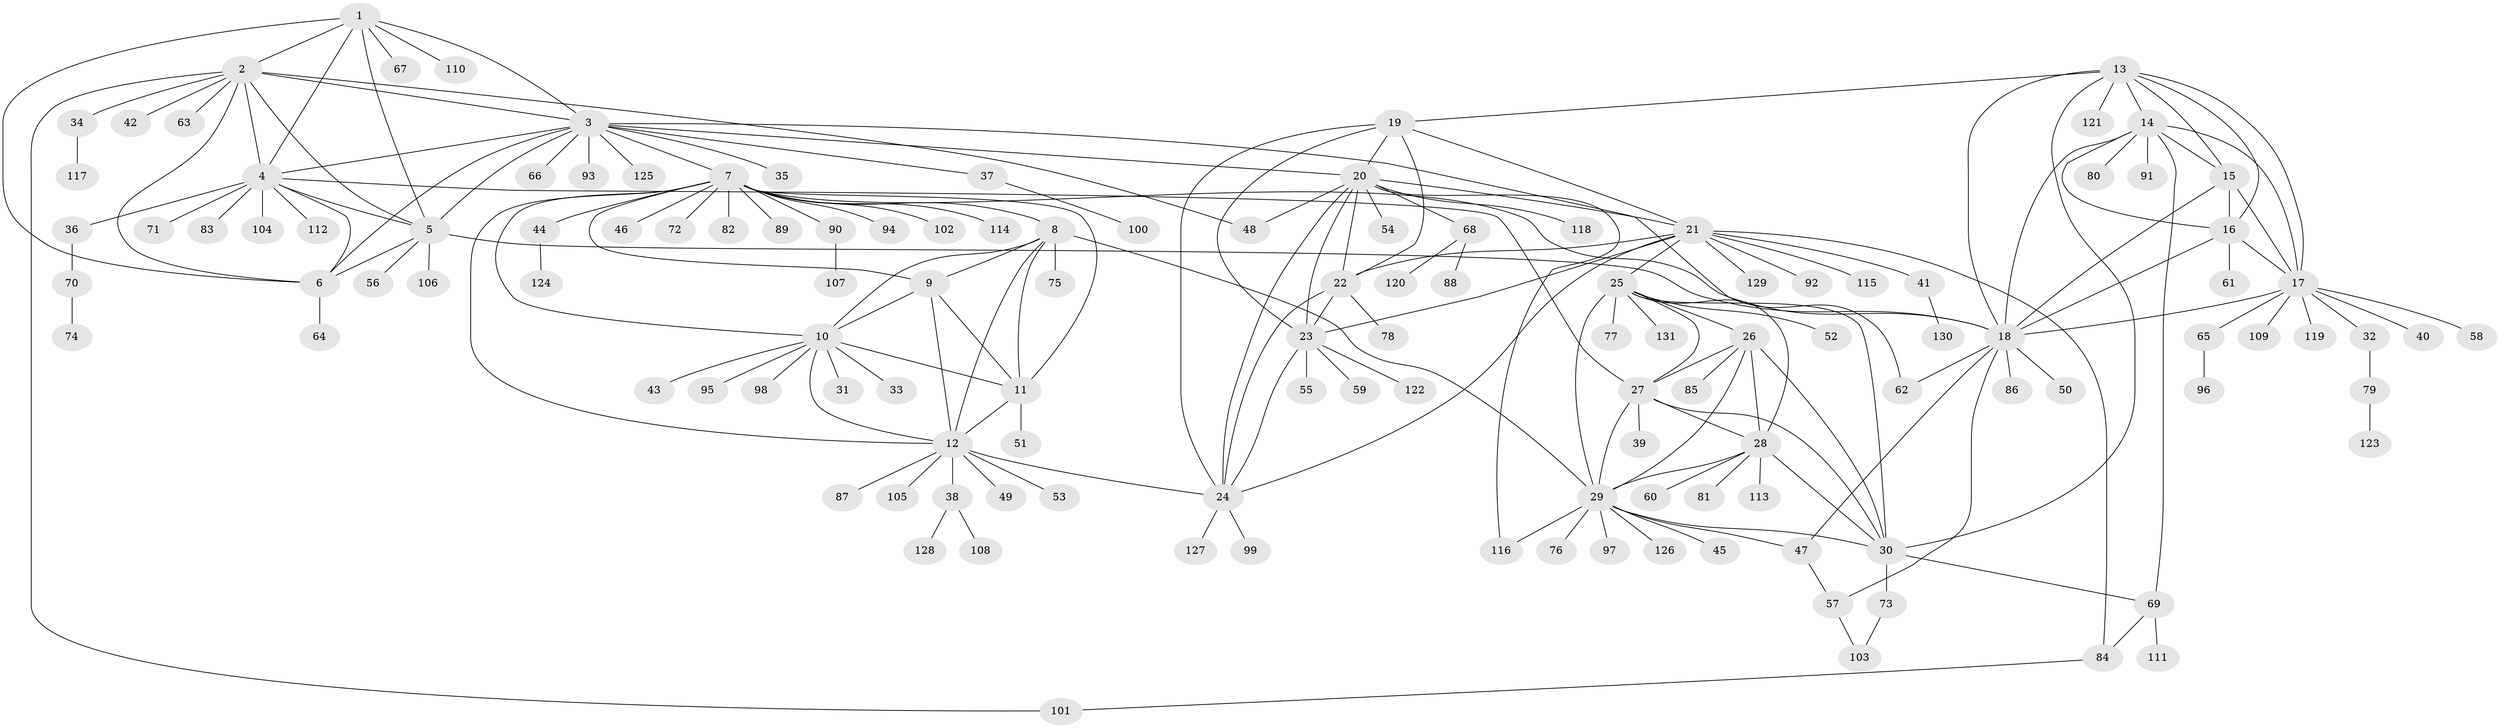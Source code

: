 // coarse degree distribution, {6: 0.04950495049504951, 9: 0.039603960396039604, 27: 0.009900990099009901, 10: 0.0594059405940594, 8: 0.019801980198019802, 5: 0.0594059405940594, 7: 0.019801980198019802, 4: 0.009900990099009901, 1: 0.6138613861386139, 2: 0.10891089108910891, 3: 0.009900990099009901}
// Generated by graph-tools (version 1.1) at 2025/52/02/27/25 19:52:19]
// undirected, 131 vertices, 195 edges
graph export_dot {
graph [start="1"]
  node [color=gray90,style=filled];
  1;
  2;
  3;
  4;
  5;
  6;
  7;
  8;
  9;
  10;
  11;
  12;
  13;
  14;
  15;
  16;
  17;
  18;
  19;
  20;
  21;
  22;
  23;
  24;
  25;
  26;
  27;
  28;
  29;
  30;
  31;
  32;
  33;
  34;
  35;
  36;
  37;
  38;
  39;
  40;
  41;
  42;
  43;
  44;
  45;
  46;
  47;
  48;
  49;
  50;
  51;
  52;
  53;
  54;
  55;
  56;
  57;
  58;
  59;
  60;
  61;
  62;
  63;
  64;
  65;
  66;
  67;
  68;
  69;
  70;
  71;
  72;
  73;
  74;
  75;
  76;
  77;
  78;
  79;
  80;
  81;
  82;
  83;
  84;
  85;
  86;
  87;
  88;
  89;
  90;
  91;
  92;
  93;
  94;
  95;
  96;
  97;
  98;
  99;
  100;
  101;
  102;
  103;
  104;
  105;
  106;
  107;
  108;
  109;
  110;
  111;
  112;
  113;
  114;
  115;
  116;
  117;
  118;
  119;
  120;
  121;
  122;
  123;
  124;
  125;
  126;
  127;
  128;
  129;
  130;
  131;
  1 -- 2;
  1 -- 3;
  1 -- 4;
  1 -- 5;
  1 -- 6;
  1 -- 67;
  1 -- 110;
  2 -- 3;
  2 -- 4;
  2 -- 5;
  2 -- 6;
  2 -- 34;
  2 -- 42;
  2 -- 48;
  2 -- 63;
  2 -- 101;
  3 -- 4;
  3 -- 5;
  3 -- 6;
  3 -- 7;
  3 -- 20;
  3 -- 35;
  3 -- 37;
  3 -- 62;
  3 -- 66;
  3 -- 93;
  3 -- 125;
  4 -- 5;
  4 -- 6;
  4 -- 27;
  4 -- 36;
  4 -- 71;
  4 -- 83;
  4 -- 104;
  4 -- 112;
  5 -- 6;
  5 -- 18;
  5 -- 56;
  5 -- 106;
  6 -- 64;
  7 -- 8;
  7 -- 9;
  7 -- 10;
  7 -- 11;
  7 -- 12;
  7 -- 18;
  7 -- 44;
  7 -- 46;
  7 -- 72;
  7 -- 82;
  7 -- 89;
  7 -- 90;
  7 -- 94;
  7 -- 102;
  7 -- 114;
  8 -- 9;
  8 -- 10;
  8 -- 11;
  8 -- 12;
  8 -- 29;
  8 -- 75;
  9 -- 10;
  9 -- 11;
  9 -- 12;
  10 -- 11;
  10 -- 12;
  10 -- 31;
  10 -- 33;
  10 -- 43;
  10 -- 95;
  10 -- 98;
  11 -- 12;
  11 -- 51;
  12 -- 24;
  12 -- 38;
  12 -- 49;
  12 -- 53;
  12 -- 87;
  12 -- 105;
  13 -- 14;
  13 -- 15;
  13 -- 16;
  13 -- 17;
  13 -- 18;
  13 -- 19;
  13 -- 30;
  13 -- 121;
  14 -- 15;
  14 -- 16;
  14 -- 17;
  14 -- 18;
  14 -- 69;
  14 -- 80;
  14 -- 91;
  15 -- 16;
  15 -- 17;
  15 -- 18;
  16 -- 17;
  16 -- 18;
  16 -- 61;
  17 -- 18;
  17 -- 32;
  17 -- 40;
  17 -- 58;
  17 -- 65;
  17 -- 109;
  17 -- 119;
  18 -- 47;
  18 -- 50;
  18 -- 57;
  18 -- 62;
  18 -- 86;
  19 -- 20;
  19 -- 21;
  19 -- 22;
  19 -- 23;
  19 -- 24;
  20 -- 21;
  20 -- 22;
  20 -- 23;
  20 -- 24;
  20 -- 48;
  20 -- 54;
  20 -- 68;
  20 -- 116;
  20 -- 118;
  21 -- 22;
  21 -- 23;
  21 -- 24;
  21 -- 25;
  21 -- 41;
  21 -- 84;
  21 -- 92;
  21 -- 115;
  21 -- 129;
  22 -- 23;
  22 -- 24;
  22 -- 78;
  23 -- 24;
  23 -- 55;
  23 -- 59;
  23 -- 122;
  24 -- 99;
  24 -- 127;
  25 -- 26;
  25 -- 27;
  25 -- 28;
  25 -- 29;
  25 -- 30;
  25 -- 52;
  25 -- 77;
  25 -- 131;
  26 -- 27;
  26 -- 28;
  26 -- 29;
  26 -- 30;
  26 -- 85;
  27 -- 28;
  27 -- 29;
  27 -- 30;
  27 -- 39;
  28 -- 29;
  28 -- 30;
  28 -- 60;
  28 -- 81;
  28 -- 113;
  29 -- 30;
  29 -- 45;
  29 -- 47;
  29 -- 76;
  29 -- 97;
  29 -- 116;
  29 -- 126;
  30 -- 69;
  30 -- 73;
  32 -- 79;
  34 -- 117;
  36 -- 70;
  37 -- 100;
  38 -- 108;
  38 -- 128;
  41 -- 130;
  44 -- 124;
  47 -- 57;
  57 -- 103;
  65 -- 96;
  68 -- 88;
  68 -- 120;
  69 -- 84;
  69 -- 111;
  70 -- 74;
  73 -- 103;
  79 -- 123;
  84 -- 101;
  90 -- 107;
}
